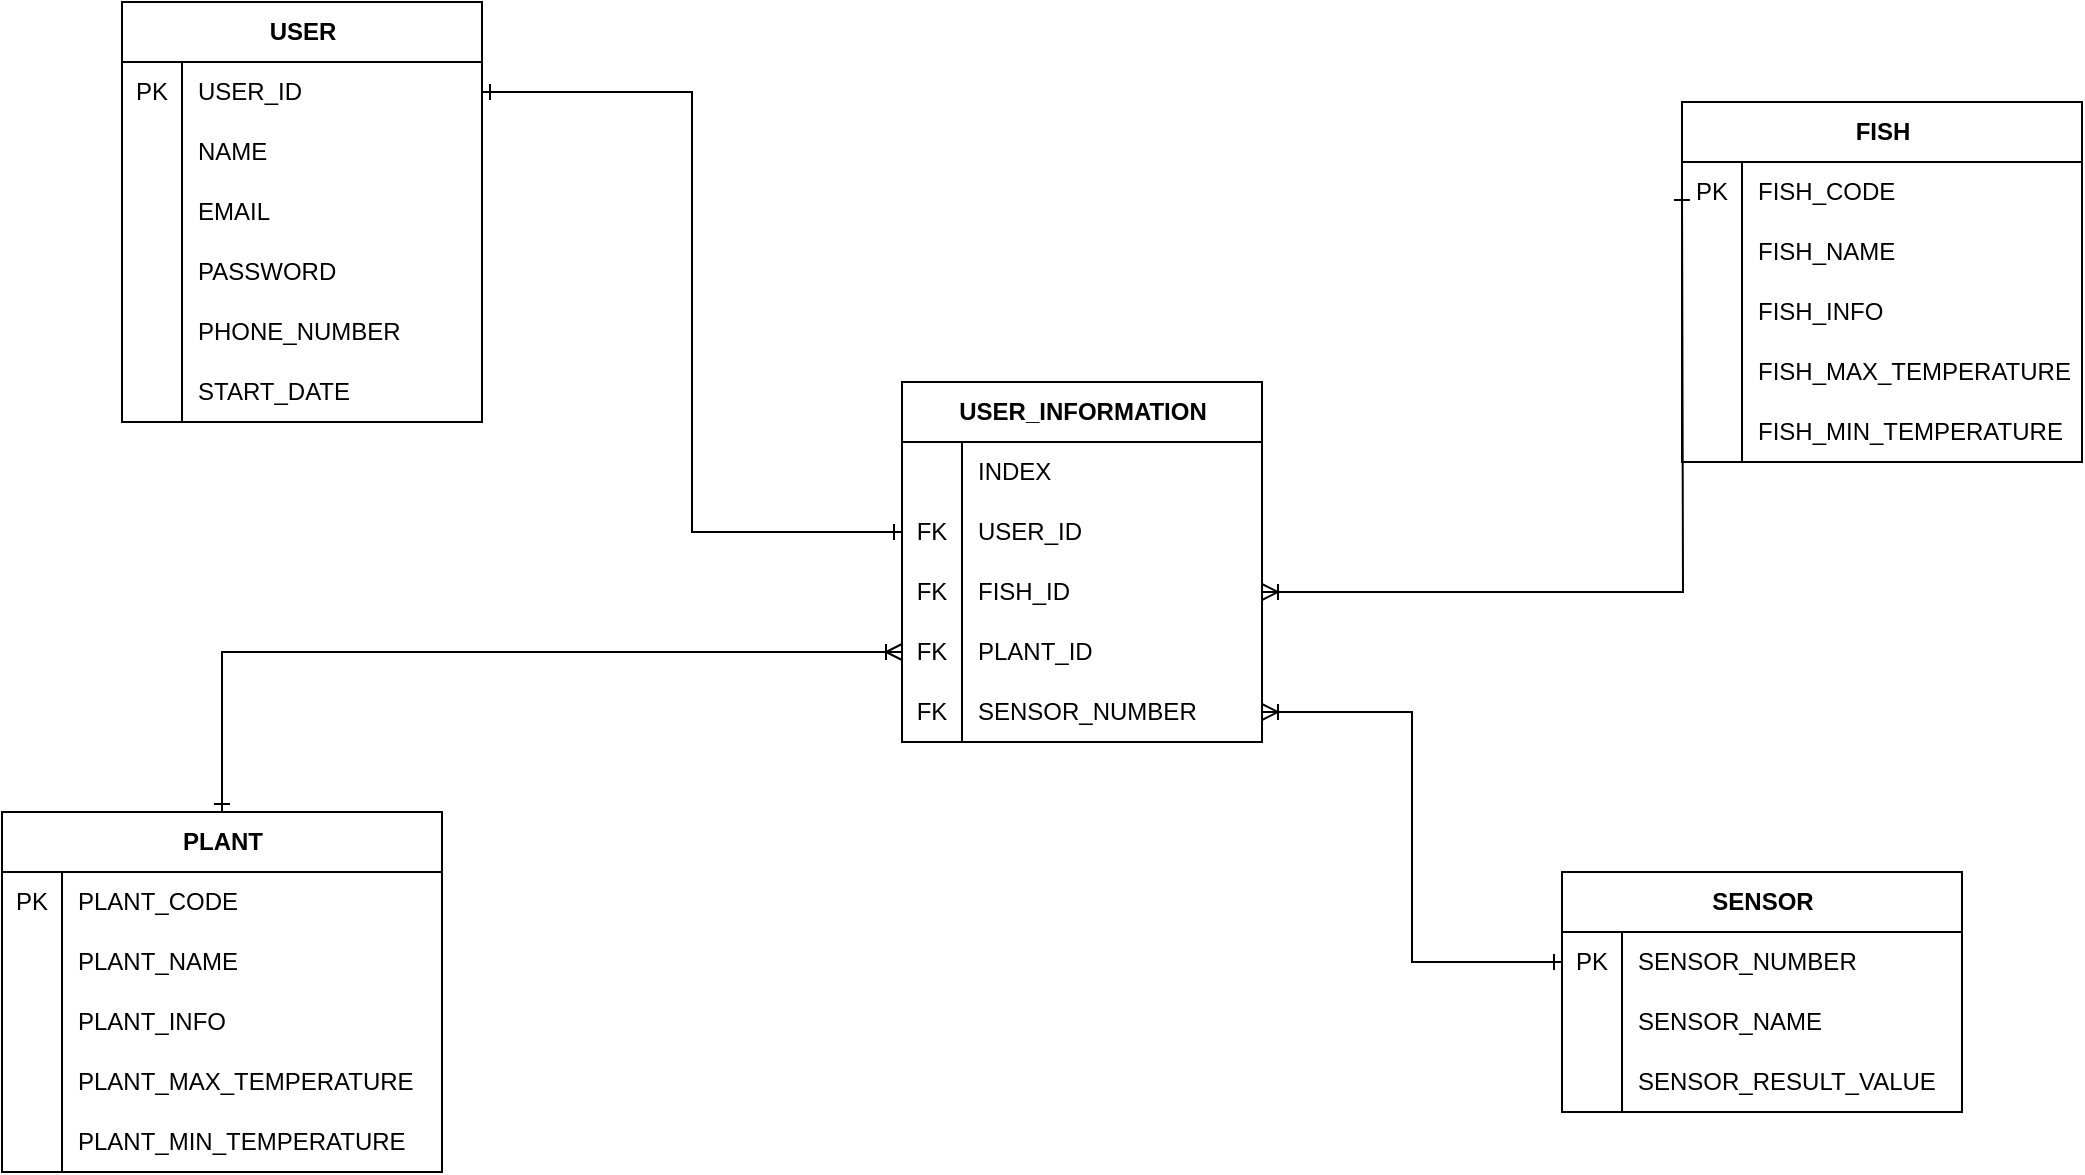 <mxfile version="21.6.6" type="github">
  <diagram name="페이지-1" id="9zwk9lLUABTVpLlraMho">
    <mxGraphModel dx="2206" dy="788" grid="1" gridSize="10" guides="1" tooltips="1" connect="1" arrows="1" fold="1" page="1" pageScale="1" pageWidth="827" pageHeight="1169" math="0" shadow="0">
      <root>
        <mxCell id="0" />
        <mxCell id="1" parent="0" />
        <mxCell id="_x3-6fZufxSY2HoPdJOf-92" value="USER" style="shape=table;startSize=30;container=1;collapsible=1;childLayout=tableLayout;fixedRows=1;rowLines=0;fontStyle=1;align=center;resizeLast=1;html=1;" vertex="1" parent="1">
          <mxGeometry x="-540" y="90" width="180" height="210" as="geometry" />
        </mxCell>
        <mxCell id="_x3-6fZufxSY2HoPdJOf-96" value="" style="shape=tableRow;horizontal=0;startSize=0;swimlaneHead=0;swimlaneBody=0;fillColor=none;collapsible=0;dropTarget=0;points=[[0,0.5],[1,0.5]];portConstraint=eastwest;top=0;left=0;right=0;bottom=0;" vertex="1" parent="_x3-6fZufxSY2HoPdJOf-92">
          <mxGeometry y="30" width="180" height="30" as="geometry" />
        </mxCell>
        <mxCell id="_x3-6fZufxSY2HoPdJOf-97" value="PK" style="shape=partialRectangle;connectable=0;fillColor=none;top=0;left=0;bottom=0;right=0;editable=1;overflow=hidden;whiteSpace=wrap;html=1;" vertex="1" parent="_x3-6fZufxSY2HoPdJOf-96">
          <mxGeometry width="30" height="30" as="geometry">
            <mxRectangle width="30" height="30" as="alternateBounds" />
          </mxGeometry>
        </mxCell>
        <mxCell id="_x3-6fZufxSY2HoPdJOf-98" value="USER_ID" style="shape=partialRectangle;connectable=0;fillColor=none;top=0;left=0;bottom=0;right=0;align=left;spacingLeft=6;overflow=hidden;whiteSpace=wrap;html=1;" vertex="1" parent="_x3-6fZufxSY2HoPdJOf-96">
          <mxGeometry x="30" width="150" height="30" as="geometry">
            <mxRectangle width="150" height="30" as="alternateBounds" />
          </mxGeometry>
        </mxCell>
        <mxCell id="_x3-6fZufxSY2HoPdJOf-244" value="" style="shape=tableRow;horizontal=0;startSize=0;swimlaneHead=0;swimlaneBody=0;fillColor=none;collapsible=0;dropTarget=0;points=[[0,0.5],[1,0.5]];portConstraint=eastwest;top=0;left=0;right=0;bottom=0;" vertex="1" parent="_x3-6fZufxSY2HoPdJOf-92">
          <mxGeometry y="60" width="180" height="30" as="geometry" />
        </mxCell>
        <mxCell id="_x3-6fZufxSY2HoPdJOf-245" value="" style="shape=partialRectangle;connectable=0;fillColor=none;top=0;left=0;bottom=0;right=0;editable=1;overflow=hidden;whiteSpace=wrap;html=1;" vertex="1" parent="_x3-6fZufxSY2HoPdJOf-244">
          <mxGeometry width="30" height="30" as="geometry">
            <mxRectangle width="30" height="30" as="alternateBounds" />
          </mxGeometry>
        </mxCell>
        <mxCell id="_x3-6fZufxSY2HoPdJOf-246" value="NAME" style="shape=partialRectangle;connectable=0;fillColor=none;top=0;left=0;bottom=0;right=0;align=left;spacingLeft=6;overflow=hidden;whiteSpace=wrap;html=1;" vertex="1" parent="_x3-6fZufxSY2HoPdJOf-244">
          <mxGeometry x="30" width="150" height="30" as="geometry">
            <mxRectangle width="150" height="30" as="alternateBounds" />
          </mxGeometry>
        </mxCell>
        <mxCell id="_x3-6fZufxSY2HoPdJOf-102" value="" style="shape=tableRow;horizontal=0;startSize=0;swimlaneHead=0;swimlaneBody=0;fillColor=none;collapsible=0;dropTarget=0;points=[[0,0.5],[1,0.5]];portConstraint=eastwest;top=0;left=0;right=0;bottom=0;" vertex="1" parent="_x3-6fZufxSY2HoPdJOf-92">
          <mxGeometry y="90" width="180" height="30" as="geometry" />
        </mxCell>
        <mxCell id="_x3-6fZufxSY2HoPdJOf-103" value="" style="shape=partialRectangle;connectable=0;fillColor=none;top=0;left=0;bottom=0;right=0;editable=1;overflow=hidden;whiteSpace=wrap;html=1;" vertex="1" parent="_x3-6fZufxSY2HoPdJOf-102">
          <mxGeometry width="30" height="30" as="geometry">
            <mxRectangle width="30" height="30" as="alternateBounds" />
          </mxGeometry>
        </mxCell>
        <mxCell id="_x3-6fZufxSY2HoPdJOf-104" value="EMAIL" style="shape=partialRectangle;connectable=0;fillColor=none;top=0;left=0;bottom=0;right=0;align=left;spacingLeft=6;overflow=hidden;whiteSpace=wrap;html=1;" vertex="1" parent="_x3-6fZufxSY2HoPdJOf-102">
          <mxGeometry x="30" width="150" height="30" as="geometry">
            <mxRectangle width="150" height="30" as="alternateBounds" />
          </mxGeometry>
        </mxCell>
        <mxCell id="_x3-6fZufxSY2HoPdJOf-99" value="" style="shape=tableRow;horizontal=0;startSize=0;swimlaneHead=0;swimlaneBody=0;fillColor=none;collapsible=0;dropTarget=0;points=[[0,0.5],[1,0.5]];portConstraint=eastwest;top=0;left=0;right=0;bottom=0;" vertex="1" parent="_x3-6fZufxSY2HoPdJOf-92">
          <mxGeometry y="120" width="180" height="30" as="geometry" />
        </mxCell>
        <mxCell id="_x3-6fZufxSY2HoPdJOf-100" value="" style="shape=partialRectangle;connectable=0;fillColor=none;top=0;left=0;bottom=0;right=0;editable=1;overflow=hidden;whiteSpace=wrap;html=1;" vertex="1" parent="_x3-6fZufxSY2HoPdJOf-99">
          <mxGeometry width="30" height="30" as="geometry">
            <mxRectangle width="30" height="30" as="alternateBounds" />
          </mxGeometry>
        </mxCell>
        <mxCell id="_x3-6fZufxSY2HoPdJOf-101" value="PASSWORD" style="shape=partialRectangle;connectable=0;fillColor=none;top=0;left=0;bottom=0;right=0;align=left;spacingLeft=6;overflow=hidden;whiteSpace=wrap;html=1;" vertex="1" parent="_x3-6fZufxSY2HoPdJOf-99">
          <mxGeometry x="30" width="150" height="30" as="geometry">
            <mxRectangle width="150" height="30" as="alternateBounds" />
          </mxGeometry>
        </mxCell>
        <mxCell id="_x3-6fZufxSY2HoPdJOf-105" value="" style="shape=tableRow;horizontal=0;startSize=0;swimlaneHead=0;swimlaneBody=0;fillColor=none;collapsible=0;dropTarget=0;points=[[0,0.5],[1,0.5]];portConstraint=eastwest;top=0;left=0;right=0;bottom=0;" vertex="1" parent="_x3-6fZufxSY2HoPdJOf-92">
          <mxGeometry y="150" width="180" height="30" as="geometry" />
        </mxCell>
        <mxCell id="_x3-6fZufxSY2HoPdJOf-106" value="" style="shape=partialRectangle;connectable=0;fillColor=none;top=0;left=0;bottom=0;right=0;editable=1;overflow=hidden;whiteSpace=wrap;html=1;" vertex="1" parent="_x3-6fZufxSY2HoPdJOf-105">
          <mxGeometry width="30" height="30" as="geometry">
            <mxRectangle width="30" height="30" as="alternateBounds" />
          </mxGeometry>
        </mxCell>
        <mxCell id="_x3-6fZufxSY2HoPdJOf-107" value="PHONE_NUMBER" style="shape=partialRectangle;connectable=0;fillColor=none;top=0;left=0;bottom=0;right=0;align=left;spacingLeft=6;overflow=hidden;whiteSpace=wrap;html=1;" vertex="1" parent="_x3-6fZufxSY2HoPdJOf-105">
          <mxGeometry x="30" width="150" height="30" as="geometry">
            <mxRectangle width="150" height="30" as="alternateBounds" />
          </mxGeometry>
        </mxCell>
        <mxCell id="_x3-6fZufxSY2HoPdJOf-350" value="" style="shape=tableRow;horizontal=0;startSize=0;swimlaneHead=0;swimlaneBody=0;fillColor=none;collapsible=0;dropTarget=0;points=[[0,0.5],[1,0.5]];portConstraint=eastwest;top=0;left=0;right=0;bottom=0;" vertex="1" parent="_x3-6fZufxSY2HoPdJOf-92">
          <mxGeometry y="180" width="180" height="30" as="geometry" />
        </mxCell>
        <mxCell id="_x3-6fZufxSY2HoPdJOf-351" value="" style="shape=partialRectangle;connectable=0;fillColor=none;top=0;left=0;bottom=0;right=0;editable=1;overflow=hidden;whiteSpace=wrap;html=1;" vertex="1" parent="_x3-6fZufxSY2HoPdJOf-350">
          <mxGeometry width="30" height="30" as="geometry">
            <mxRectangle width="30" height="30" as="alternateBounds" />
          </mxGeometry>
        </mxCell>
        <mxCell id="_x3-6fZufxSY2HoPdJOf-352" value="START_DATE" style="shape=partialRectangle;connectable=0;fillColor=none;top=0;left=0;bottom=0;right=0;align=left;spacingLeft=6;overflow=hidden;whiteSpace=wrap;html=1;" vertex="1" parent="_x3-6fZufxSY2HoPdJOf-350">
          <mxGeometry x="30" width="150" height="30" as="geometry">
            <mxRectangle width="150" height="30" as="alternateBounds" />
          </mxGeometry>
        </mxCell>
        <mxCell id="_x3-6fZufxSY2HoPdJOf-108" value="PLANT" style="shape=table;startSize=30;container=1;collapsible=1;childLayout=tableLayout;fixedRows=1;rowLines=0;fontStyle=1;align=center;resizeLast=1;html=1;strokeColor=default;verticalAlign=middle;strokeWidth=1;swimlaneLine=1;rounded=0;" vertex="1" parent="1">
          <mxGeometry x="-600" y="495" width="220" height="180" as="geometry">
            <mxRectangle x="-440" y="410" width="80" height="30" as="alternateBounds" />
          </mxGeometry>
        </mxCell>
        <mxCell id="_x3-6fZufxSY2HoPdJOf-241" value="" style="shape=tableRow;horizontal=0;startSize=0;swimlaneHead=0;swimlaneBody=0;fillColor=none;collapsible=0;dropTarget=0;points=[[0,0.5],[1,0.5]];portConstraint=eastwest;top=0;left=0;right=0;bottom=0;strokeColor=default;" vertex="1" parent="_x3-6fZufxSY2HoPdJOf-108">
          <mxGeometry y="30" width="220" height="30" as="geometry" />
        </mxCell>
        <mxCell id="_x3-6fZufxSY2HoPdJOf-242" value="PK" style="shape=partialRectangle;connectable=0;fillColor=none;top=0;left=0;bottom=0;right=0;editable=1;overflow=hidden;whiteSpace=wrap;html=1;" vertex="1" parent="_x3-6fZufxSY2HoPdJOf-241">
          <mxGeometry width="30" height="30" as="geometry">
            <mxRectangle width="30" height="30" as="alternateBounds" />
          </mxGeometry>
        </mxCell>
        <mxCell id="_x3-6fZufxSY2HoPdJOf-243" value="PLANT_CODE" style="shape=partialRectangle;connectable=0;fillColor=none;top=0;left=0;bottom=0;right=0;align=left;spacingLeft=6;overflow=hidden;whiteSpace=wrap;html=1;" vertex="1" parent="_x3-6fZufxSY2HoPdJOf-241">
          <mxGeometry x="30" width="190" height="30" as="geometry">
            <mxRectangle width="190" height="30" as="alternateBounds" />
          </mxGeometry>
        </mxCell>
        <mxCell id="_x3-6fZufxSY2HoPdJOf-353" value="" style="shape=tableRow;horizontal=0;startSize=0;swimlaneHead=0;swimlaneBody=0;fillColor=none;collapsible=0;dropTarget=0;points=[[0,0.5],[1,0.5]];portConstraint=eastwest;top=0;left=0;right=0;bottom=0;strokeColor=default;" vertex="1" parent="_x3-6fZufxSY2HoPdJOf-108">
          <mxGeometry y="60" width="220" height="30" as="geometry" />
        </mxCell>
        <mxCell id="_x3-6fZufxSY2HoPdJOf-354" value="" style="shape=partialRectangle;connectable=0;fillColor=none;top=0;left=0;bottom=0;right=0;editable=1;overflow=hidden;whiteSpace=wrap;html=1;" vertex="1" parent="_x3-6fZufxSY2HoPdJOf-353">
          <mxGeometry width="30" height="30" as="geometry">
            <mxRectangle width="30" height="30" as="alternateBounds" />
          </mxGeometry>
        </mxCell>
        <mxCell id="_x3-6fZufxSY2HoPdJOf-355" value="PLANT_NAME" style="shape=partialRectangle;connectable=0;fillColor=none;top=0;left=0;bottom=0;right=0;align=left;spacingLeft=6;overflow=hidden;whiteSpace=wrap;html=1;" vertex="1" parent="_x3-6fZufxSY2HoPdJOf-353">
          <mxGeometry x="30" width="190" height="30" as="geometry">
            <mxRectangle width="190" height="30" as="alternateBounds" />
          </mxGeometry>
        </mxCell>
        <mxCell id="_x3-6fZufxSY2HoPdJOf-115" value="" style="shape=tableRow;horizontal=0;startSize=0;swimlaneHead=0;swimlaneBody=0;fillColor=none;collapsible=0;dropTarget=0;points=[[0,0.5],[1,0.5]];portConstraint=eastwest;top=0;left=0;right=0;bottom=0;" vertex="1" parent="_x3-6fZufxSY2HoPdJOf-108">
          <mxGeometry y="90" width="220" height="30" as="geometry" />
        </mxCell>
        <mxCell id="_x3-6fZufxSY2HoPdJOf-116" value="" style="shape=partialRectangle;connectable=0;fillColor=none;top=0;left=0;bottom=0;right=0;editable=1;overflow=hidden;whiteSpace=wrap;html=1;" vertex="1" parent="_x3-6fZufxSY2HoPdJOf-115">
          <mxGeometry width="30" height="30" as="geometry">
            <mxRectangle width="30" height="30" as="alternateBounds" />
          </mxGeometry>
        </mxCell>
        <mxCell id="_x3-6fZufxSY2HoPdJOf-117" value="PLANT_INFO" style="shape=partialRectangle;connectable=0;fillColor=none;top=0;left=0;bottom=0;right=0;align=left;spacingLeft=6;overflow=hidden;whiteSpace=wrap;html=1;" vertex="1" parent="_x3-6fZufxSY2HoPdJOf-115">
          <mxGeometry x="30" width="190" height="30" as="geometry">
            <mxRectangle width="190" height="30" as="alternateBounds" />
          </mxGeometry>
        </mxCell>
        <mxCell id="_x3-6fZufxSY2HoPdJOf-118" value="" style="shape=tableRow;horizontal=0;startSize=0;swimlaneHead=0;swimlaneBody=0;fillColor=none;collapsible=0;dropTarget=0;points=[[0,0.5],[1,0.5]];portConstraint=eastwest;top=0;left=0;right=0;bottom=0;" vertex="1" parent="_x3-6fZufxSY2HoPdJOf-108">
          <mxGeometry y="120" width="220" height="30" as="geometry" />
        </mxCell>
        <mxCell id="_x3-6fZufxSY2HoPdJOf-119" value="" style="shape=partialRectangle;connectable=0;fillColor=none;top=0;left=0;bottom=0;right=0;editable=1;overflow=hidden;whiteSpace=wrap;html=1;" vertex="1" parent="_x3-6fZufxSY2HoPdJOf-118">
          <mxGeometry width="30" height="30" as="geometry">
            <mxRectangle width="30" height="30" as="alternateBounds" />
          </mxGeometry>
        </mxCell>
        <mxCell id="_x3-6fZufxSY2HoPdJOf-120" value="PLANT_MAX_TEMPERATURE" style="shape=partialRectangle;connectable=0;fillColor=none;top=0;left=0;bottom=0;right=0;align=left;spacingLeft=6;overflow=hidden;whiteSpace=wrap;html=1;" vertex="1" parent="_x3-6fZufxSY2HoPdJOf-118">
          <mxGeometry x="30" width="190" height="30" as="geometry">
            <mxRectangle width="190" height="30" as="alternateBounds" />
          </mxGeometry>
        </mxCell>
        <mxCell id="_x3-6fZufxSY2HoPdJOf-121" value="" style="shape=tableRow;horizontal=0;startSize=0;swimlaneHead=0;swimlaneBody=0;fillColor=none;collapsible=0;dropTarget=0;points=[[0,0.5],[1,0.5]];portConstraint=eastwest;top=0;left=0;right=0;bottom=0;" vertex="1" parent="_x3-6fZufxSY2HoPdJOf-108">
          <mxGeometry y="150" width="220" height="30" as="geometry" />
        </mxCell>
        <mxCell id="_x3-6fZufxSY2HoPdJOf-122" value="" style="shape=partialRectangle;connectable=0;fillColor=none;top=0;left=0;bottom=0;right=0;editable=1;overflow=hidden;whiteSpace=wrap;html=1;" vertex="1" parent="_x3-6fZufxSY2HoPdJOf-121">
          <mxGeometry width="30" height="30" as="geometry">
            <mxRectangle width="30" height="30" as="alternateBounds" />
          </mxGeometry>
        </mxCell>
        <mxCell id="_x3-6fZufxSY2HoPdJOf-123" value="PLANT_MIN_TEMPERATURE" style="shape=partialRectangle;connectable=0;fillColor=none;top=0;left=0;bottom=0;right=0;align=left;spacingLeft=6;overflow=hidden;whiteSpace=wrap;html=1;" vertex="1" parent="_x3-6fZufxSY2HoPdJOf-121">
          <mxGeometry x="30" width="190" height="30" as="geometry">
            <mxRectangle width="190" height="30" as="alternateBounds" />
          </mxGeometry>
        </mxCell>
        <mxCell id="_x3-6fZufxSY2HoPdJOf-160" value="FISH" style="shape=table;startSize=30;container=1;collapsible=1;childLayout=tableLayout;fixedRows=1;rowLines=0;fontStyle=1;align=center;resizeLast=1;html=1;strokeColor=default;verticalAlign=middle;strokeWidth=1;swimlaneLine=1;rounded=0;" vertex="1" parent="1">
          <mxGeometry x="240" y="140" width="200" height="180" as="geometry">
            <mxRectangle x="-440" y="410" width="80" height="30" as="alternateBounds" />
          </mxGeometry>
        </mxCell>
        <mxCell id="_x3-6fZufxSY2HoPdJOf-247" value="" style="shape=tableRow;horizontal=0;startSize=0;swimlaneHead=0;swimlaneBody=0;fillColor=none;collapsible=0;dropTarget=0;points=[[0,0.5],[1,0.5]];portConstraint=eastwest;top=0;left=0;right=0;bottom=0;strokeColor=default;" vertex="1" parent="_x3-6fZufxSY2HoPdJOf-160">
          <mxGeometry y="30" width="200" height="30" as="geometry" />
        </mxCell>
        <mxCell id="_x3-6fZufxSY2HoPdJOf-248" value="PK" style="shape=partialRectangle;connectable=0;fillColor=none;top=0;left=0;bottom=0;right=0;editable=1;overflow=hidden;whiteSpace=wrap;html=1;" vertex="1" parent="_x3-6fZufxSY2HoPdJOf-247">
          <mxGeometry width="30" height="30" as="geometry">
            <mxRectangle width="30" height="30" as="alternateBounds" />
          </mxGeometry>
        </mxCell>
        <mxCell id="_x3-6fZufxSY2HoPdJOf-249" value="FISH_CODE" style="shape=partialRectangle;connectable=0;fillColor=none;top=0;left=0;bottom=0;right=0;align=left;spacingLeft=6;overflow=hidden;whiteSpace=wrap;html=1;" vertex="1" parent="_x3-6fZufxSY2HoPdJOf-247">
          <mxGeometry x="30" width="170" height="30" as="geometry">
            <mxRectangle width="170" height="30" as="alternateBounds" />
          </mxGeometry>
        </mxCell>
        <mxCell id="_x3-6fZufxSY2HoPdJOf-356" value="" style="shape=tableRow;horizontal=0;startSize=0;swimlaneHead=0;swimlaneBody=0;fillColor=none;collapsible=0;dropTarget=0;points=[[0,0.5],[1,0.5]];portConstraint=eastwest;top=0;left=0;right=0;bottom=0;strokeColor=default;" vertex="1" parent="_x3-6fZufxSY2HoPdJOf-160">
          <mxGeometry y="60" width="200" height="30" as="geometry" />
        </mxCell>
        <mxCell id="_x3-6fZufxSY2HoPdJOf-357" value="" style="shape=partialRectangle;connectable=0;fillColor=none;top=0;left=0;bottom=0;right=0;editable=1;overflow=hidden;whiteSpace=wrap;html=1;" vertex="1" parent="_x3-6fZufxSY2HoPdJOf-356">
          <mxGeometry width="30" height="30" as="geometry">
            <mxRectangle width="30" height="30" as="alternateBounds" />
          </mxGeometry>
        </mxCell>
        <mxCell id="_x3-6fZufxSY2HoPdJOf-358" value="FISH_NAME" style="shape=partialRectangle;connectable=0;fillColor=none;top=0;left=0;bottom=0;right=0;align=left;spacingLeft=6;overflow=hidden;whiteSpace=wrap;html=1;" vertex="1" parent="_x3-6fZufxSY2HoPdJOf-356">
          <mxGeometry x="30" width="170" height="30" as="geometry">
            <mxRectangle width="170" height="30" as="alternateBounds" />
          </mxGeometry>
        </mxCell>
        <mxCell id="_x3-6fZufxSY2HoPdJOf-167" value="" style="shape=tableRow;horizontal=0;startSize=0;swimlaneHead=0;swimlaneBody=0;fillColor=none;collapsible=0;dropTarget=0;points=[[0,0.5],[1,0.5]];portConstraint=eastwest;top=0;left=0;right=0;bottom=0;" vertex="1" parent="_x3-6fZufxSY2HoPdJOf-160">
          <mxGeometry y="90" width="200" height="30" as="geometry" />
        </mxCell>
        <mxCell id="_x3-6fZufxSY2HoPdJOf-168" value="" style="shape=partialRectangle;connectable=0;fillColor=none;top=0;left=0;bottom=0;right=0;editable=1;overflow=hidden;whiteSpace=wrap;html=1;" vertex="1" parent="_x3-6fZufxSY2HoPdJOf-167">
          <mxGeometry width="30" height="30" as="geometry">
            <mxRectangle width="30" height="30" as="alternateBounds" />
          </mxGeometry>
        </mxCell>
        <mxCell id="_x3-6fZufxSY2HoPdJOf-169" value="FISH_INFO" style="shape=partialRectangle;connectable=0;fillColor=none;top=0;left=0;bottom=0;right=0;align=left;spacingLeft=6;overflow=hidden;whiteSpace=wrap;html=1;" vertex="1" parent="_x3-6fZufxSY2HoPdJOf-167">
          <mxGeometry x="30" width="170" height="30" as="geometry">
            <mxRectangle width="170" height="30" as="alternateBounds" />
          </mxGeometry>
        </mxCell>
        <mxCell id="_x3-6fZufxSY2HoPdJOf-170" value="" style="shape=tableRow;horizontal=0;startSize=0;swimlaneHead=0;swimlaneBody=0;fillColor=none;collapsible=0;dropTarget=0;points=[[0,0.5],[1,0.5]];portConstraint=eastwest;top=0;left=0;right=0;bottom=0;" vertex="1" parent="_x3-6fZufxSY2HoPdJOf-160">
          <mxGeometry y="120" width="200" height="30" as="geometry" />
        </mxCell>
        <mxCell id="_x3-6fZufxSY2HoPdJOf-171" value="" style="shape=partialRectangle;connectable=0;fillColor=none;top=0;left=0;bottom=0;right=0;editable=1;overflow=hidden;whiteSpace=wrap;html=1;" vertex="1" parent="_x3-6fZufxSY2HoPdJOf-170">
          <mxGeometry width="30" height="30" as="geometry">
            <mxRectangle width="30" height="30" as="alternateBounds" />
          </mxGeometry>
        </mxCell>
        <mxCell id="_x3-6fZufxSY2HoPdJOf-172" value="FISH_MAX_TEMPERATURE" style="shape=partialRectangle;connectable=0;fillColor=none;top=0;left=0;bottom=0;right=0;align=left;spacingLeft=6;overflow=hidden;whiteSpace=wrap;html=1;" vertex="1" parent="_x3-6fZufxSY2HoPdJOf-170">
          <mxGeometry x="30" width="170" height="30" as="geometry">
            <mxRectangle width="170" height="30" as="alternateBounds" />
          </mxGeometry>
        </mxCell>
        <mxCell id="_x3-6fZufxSY2HoPdJOf-173" value="" style="shape=tableRow;horizontal=0;startSize=0;swimlaneHead=0;swimlaneBody=0;fillColor=none;collapsible=0;dropTarget=0;points=[[0,0.5],[1,0.5]];portConstraint=eastwest;top=0;left=0;right=0;bottom=0;" vertex="1" parent="_x3-6fZufxSY2HoPdJOf-160">
          <mxGeometry y="150" width="200" height="30" as="geometry" />
        </mxCell>
        <mxCell id="_x3-6fZufxSY2HoPdJOf-174" value="" style="shape=partialRectangle;connectable=0;fillColor=none;top=0;left=0;bottom=0;right=0;editable=1;overflow=hidden;whiteSpace=wrap;html=1;" vertex="1" parent="_x3-6fZufxSY2HoPdJOf-173">
          <mxGeometry width="30" height="30" as="geometry">
            <mxRectangle width="30" height="30" as="alternateBounds" />
          </mxGeometry>
        </mxCell>
        <mxCell id="_x3-6fZufxSY2HoPdJOf-175" value="FISH_MIN_TEMPERATURE" style="shape=partialRectangle;connectable=0;fillColor=none;top=0;left=0;bottom=0;right=0;align=left;spacingLeft=6;overflow=hidden;whiteSpace=wrap;html=1;" vertex="1" parent="_x3-6fZufxSY2HoPdJOf-173">
          <mxGeometry x="30" width="170" height="30" as="geometry">
            <mxRectangle width="170" height="30" as="alternateBounds" />
          </mxGeometry>
        </mxCell>
        <mxCell id="_x3-6fZufxSY2HoPdJOf-200" value="SENSOR" style="shape=table;startSize=30;container=1;collapsible=1;childLayout=tableLayout;fixedRows=1;rowLines=0;fontStyle=1;align=center;resizeLast=1;html=1;strokeColor=default;verticalAlign=middle;strokeWidth=1;swimlaneLine=1;rounded=0;" vertex="1" parent="1">
          <mxGeometry x="180" y="525" width="200" height="120" as="geometry">
            <mxRectangle x="-440" y="410" width="80" height="30" as="alternateBounds" />
          </mxGeometry>
        </mxCell>
        <mxCell id="_x3-6fZufxSY2HoPdJOf-204" value="" style="shape=tableRow;horizontal=0;startSize=0;swimlaneHead=0;swimlaneBody=0;fillColor=none;collapsible=0;dropTarget=0;points=[[0,0.5],[1,0.5]];portConstraint=eastwest;top=0;left=0;right=0;bottom=0;strokeColor=default;" vertex="1" parent="_x3-6fZufxSY2HoPdJOf-200">
          <mxGeometry y="30" width="200" height="30" as="geometry" />
        </mxCell>
        <mxCell id="_x3-6fZufxSY2HoPdJOf-205" value="PK" style="shape=partialRectangle;connectable=0;fillColor=none;top=0;left=0;bottom=0;right=0;editable=1;overflow=hidden;whiteSpace=wrap;html=1;" vertex="1" parent="_x3-6fZufxSY2HoPdJOf-204">
          <mxGeometry width="30" height="30" as="geometry">
            <mxRectangle width="30" height="30" as="alternateBounds" />
          </mxGeometry>
        </mxCell>
        <mxCell id="_x3-6fZufxSY2HoPdJOf-206" value="SENSOR_NUMBER" style="shape=partialRectangle;connectable=0;fillColor=none;top=0;left=0;bottom=0;right=0;align=left;spacingLeft=6;overflow=hidden;whiteSpace=wrap;html=1;" vertex="1" parent="_x3-6fZufxSY2HoPdJOf-204">
          <mxGeometry x="30" width="170" height="30" as="geometry">
            <mxRectangle width="170" height="30" as="alternateBounds" />
          </mxGeometry>
        </mxCell>
        <mxCell id="_x3-6fZufxSY2HoPdJOf-238" value="" style="shape=tableRow;horizontal=0;startSize=0;swimlaneHead=0;swimlaneBody=0;fillColor=none;collapsible=0;dropTarget=0;points=[[0,0.5],[1,0.5]];portConstraint=eastwest;top=0;left=0;right=0;bottom=0;strokeColor=default;" vertex="1" parent="_x3-6fZufxSY2HoPdJOf-200">
          <mxGeometry y="60" width="200" height="30" as="geometry" />
        </mxCell>
        <mxCell id="_x3-6fZufxSY2HoPdJOf-239" value="" style="shape=partialRectangle;connectable=0;fillColor=none;top=0;left=0;bottom=0;right=0;editable=1;overflow=hidden;whiteSpace=wrap;html=1;" vertex="1" parent="_x3-6fZufxSY2HoPdJOf-238">
          <mxGeometry width="30" height="30" as="geometry">
            <mxRectangle width="30" height="30" as="alternateBounds" />
          </mxGeometry>
        </mxCell>
        <mxCell id="_x3-6fZufxSY2HoPdJOf-240" value="SENSOR_NAME" style="shape=partialRectangle;connectable=0;fillColor=none;top=0;left=0;bottom=0;right=0;align=left;spacingLeft=6;overflow=hidden;whiteSpace=wrap;html=1;" vertex="1" parent="_x3-6fZufxSY2HoPdJOf-238">
          <mxGeometry x="30" width="170" height="30" as="geometry">
            <mxRectangle width="170" height="30" as="alternateBounds" />
          </mxGeometry>
        </mxCell>
        <mxCell id="_x3-6fZufxSY2HoPdJOf-207" value="" style="shape=tableRow;horizontal=0;startSize=0;swimlaneHead=0;swimlaneBody=0;fillColor=none;collapsible=0;dropTarget=0;points=[[0,0.5],[1,0.5]];portConstraint=eastwest;top=0;left=0;right=0;bottom=0;" vertex="1" parent="_x3-6fZufxSY2HoPdJOf-200">
          <mxGeometry y="90" width="200" height="30" as="geometry" />
        </mxCell>
        <mxCell id="_x3-6fZufxSY2HoPdJOf-208" value="" style="shape=partialRectangle;connectable=0;fillColor=none;top=0;left=0;bottom=0;right=0;editable=1;overflow=hidden;whiteSpace=wrap;html=1;" vertex="1" parent="_x3-6fZufxSY2HoPdJOf-207">
          <mxGeometry width="30" height="30" as="geometry">
            <mxRectangle width="30" height="30" as="alternateBounds" />
          </mxGeometry>
        </mxCell>
        <mxCell id="_x3-6fZufxSY2HoPdJOf-209" value="SENSOR_RESULT_VALUE" style="shape=partialRectangle;connectable=0;fillColor=none;top=0;left=0;bottom=0;right=0;align=left;spacingLeft=6;overflow=hidden;whiteSpace=wrap;html=1;" vertex="1" parent="_x3-6fZufxSY2HoPdJOf-207">
          <mxGeometry x="30" width="170" height="30" as="geometry">
            <mxRectangle width="170" height="30" as="alternateBounds" />
          </mxGeometry>
        </mxCell>
        <mxCell id="_x3-6fZufxSY2HoPdJOf-303" value="USER_INFORMATION" style="shape=table;startSize=30;container=1;collapsible=1;childLayout=tableLayout;fixedRows=1;rowLines=0;fontStyle=1;align=center;resizeLast=1;html=1;strokeColor=default;verticalAlign=middle;strokeWidth=1;swimlaneLine=1;rounded=0;" vertex="1" parent="1">
          <mxGeometry x="-150" y="280" width="180" height="180" as="geometry">
            <mxRectangle x="-440" y="410" width="80" height="30" as="alternateBounds" />
          </mxGeometry>
        </mxCell>
        <mxCell id="_x3-6fZufxSY2HoPdJOf-304" value="" style="shape=tableRow;horizontal=0;startSize=0;swimlaneHead=0;swimlaneBody=0;fillColor=none;collapsible=0;dropTarget=0;points=[[0,0.5],[1,0.5]];portConstraint=eastwest;top=0;left=0;right=0;bottom=0;strokeColor=default;" vertex="1" parent="_x3-6fZufxSY2HoPdJOf-303">
          <mxGeometry y="30" width="180" height="30" as="geometry" />
        </mxCell>
        <mxCell id="_x3-6fZufxSY2HoPdJOf-305" value="" style="shape=partialRectangle;connectable=0;fillColor=none;top=0;left=0;bottom=0;right=0;editable=1;overflow=hidden;whiteSpace=wrap;html=1;" vertex="1" parent="_x3-6fZufxSY2HoPdJOf-304">
          <mxGeometry width="30" height="30" as="geometry">
            <mxRectangle width="30" height="30" as="alternateBounds" />
          </mxGeometry>
        </mxCell>
        <mxCell id="_x3-6fZufxSY2HoPdJOf-306" value="INDEX" style="shape=partialRectangle;connectable=0;fillColor=none;top=0;left=0;bottom=0;right=0;align=left;spacingLeft=6;overflow=hidden;whiteSpace=wrap;html=1;" vertex="1" parent="_x3-6fZufxSY2HoPdJOf-304">
          <mxGeometry x="30" width="150" height="30" as="geometry">
            <mxRectangle width="150" height="30" as="alternateBounds" />
          </mxGeometry>
        </mxCell>
        <mxCell id="_x3-6fZufxSY2HoPdJOf-322" value="" style="shape=tableRow;horizontal=0;startSize=0;swimlaneHead=0;swimlaneBody=0;fillColor=none;collapsible=0;dropTarget=0;points=[[0,0.5],[1,0.5]];portConstraint=eastwest;top=0;left=0;right=0;bottom=0;strokeColor=default;" vertex="1" parent="_x3-6fZufxSY2HoPdJOf-303">
          <mxGeometry y="60" width="180" height="30" as="geometry" />
        </mxCell>
        <mxCell id="_x3-6fZufxSY2HoPdJOf-323" value="FK" style="shape=partialRectangle;connectable=0;fillColor=none;top=0;left=0;bottom=0;right=0;editable=1;overflow=hidden;whiteSpace=wrap;html=1;" vertex="1" parent="_x3-6fZufxSY2HoPdJOf-322">
          <mxGeometry width="30" height="30" as="geometry">
            <mxRectangle width="30" height="30" as="alternateBounds" />
          </mxGeometry>
        </mxCell>
        <mxCell id="_x3-6fZufxSY2HoPdJOf-324" value="USER_ID" style="shape=partialRectangle;connectable=0;fillColor=none;top=0;left=0;bottom=0;right=0;align=left;spacingLeft=6;overflow=hidden;whiteSpace=wrap;html=1;" vertex="1" parent="_x3-6fZufxSY2HoPdJOf-322">
          <mxGeometry x="30" width="150" height="30" as="geometry">
            <mxRectangle width="150" height="30" as="alternateBounds" />
          </mxGeometry>
        </mxCell>
        <mxCell id="_x3-6fZufxSY2HoPdJOf-307" value="" style="shape=tableRow;horizontal=0;startSize=0;swimlaneHead=0;swimlaneBody=0;fillColor=none;collapsible=0;dropTarget=0;points=[[0,0.5],[1,0.5]];portConstraint=eastwest;top=0;left=0;right=0;bottom=0;strokeColor=default;" vertex="1" parent="_x3-6fZufxSY2HoPdJOf-303">
          <mxGeometry y="90" width="180" height="30" as="geometry" />
        </mxCell>
        <mxCell id="_x3-6fZufxSY2HoPdJOf-308" value="FK" style="shape=partialRectangle;connectable=0;fillColor=none;top=0;left=0;bottom=0;right=0;editable=1;overflow=hidden;whiteSpace=wrap;html=1;" vertex="1" parent="_x3-6fZufxSY2HoPdJOf-307">
          <mxGeometry width="30" height="30" as="geometry">
            <mxRectangle width="30" height="30" as="alternateBounds" />
          </mxGeometry>
        </mxCell>
        <mxCell id="_x3-6fZufxSY2HoPdJOf-309" value="FISH_ID" style="shape=partialRectangle;connectable=0;fillColor=none;top=0;left=0;bottom=0;right=0;align=left;spacingLeft=6;overflow=hidden;whiteSpace=wrap;html=1;" vertex="1" parent="_x3-6fZufxSY2HoPdJOf-307">
          <mxGeometry x="30" width="150" height="30" as="geometry">
            <mxRectangle width="150" height="30" as="alternateBounds" />
          </mxGeometry>
        </mxCell>
        <mxCell id="_x3-6fZufxSY2HoPdJOf-325" value="" style="shape=tableRow;horizontal=0;startSize=0;swimlaneHead=0;swimlaneBody=0;fillColor=none;collapsible=0;dropTarget=0;points=[[0,0.5],[1,0.5]];portConstraint=eastwest;top=0;left=0;right=0;bottom=0;strokeColor=default;" vertex="1" parent="_x3-6fZufxSY2HoPdJOf-303">
          <mxGeometry y="120" width="180" height="30" as="geometry" />
        </mxCell>
        <mxCell id="_x3-6fZufxSY2HoPdJOf-326" value="FK" style="shape=partialRectangle;connectable=0;fillColor=none;top=0;left=0;bottom=0;right=0;editable=1;overflow=hidden;whiteSpace=wrap;html=1;" vertex="1" parent="_x3-6fZufxSY2HoPdJOf-325">
          <mxGeometry width="30" height="30" as="geometry">
            <mxRectangle width="30" height="30" as="alternateBounds" />
          </mxGeometry>
        </mxCell>
        <mxCell id="_x3-6fZufxSY2HoPdJOf-327" value="PLANT_ID" style="shape=partialRectangle;connectable=0;fillColor=none;top=0;left=0;bottom=0;right=0;align=left;spacingLeft=6;overflow=hidden;whiteSpace=wrap;html=1;" vertex="1" parent="_x3-6fZufxSY2HoPdJOf-325">
          <mxGeometry x="30" width="150" height="30" as="geometry">
            <mxRectangle width="150" height="30" as="alternateBounds" />
          </mxGeometry>
        </mxCell>
        <mxCell id="_x3-6fZufxSY2HoPdJOf-310" value="" style="shape=tableRow;horizontal=0;startSize=0;swimlaneHead=0;swimlaneBody=0;fillColor=none;collapsible=0;dropTarget=0;points=[[0,0.5],[1,0.5]];portConstraint=eastwest;top=0;left=0;right=0;bottom=0;" vertex="1" parent="_x3-6fZufxSY2HoPdJOf-303">
          <mxGeometry y="150" width="180" height="30" as="geometry" />
        </mxCell>
        <mxCell id="_x3-6fZufxSY2HoPdJOf-311" value="FK" style="shape=partialRectangle;connectable=0;fillColor=none;top=0;left=0;bottom=0;right=0;editable=1;overflow=hidden;whiteSpace=wrap;html=1;" vertex="1" parent="_x3-6fZufxSY2HoPdJOf-310">
          <mxGeometry width="30" height="30" as="geometry">
            <mxRectangle width="30" height="30" as="alternateBounds" />
          </mxGeometry>
        </mxCell>
        <mxCell id="_x3-6fZufxSY2HoPdJOf-312" value="SENSOR_NUMBER" style="shape=partialRectangle;connectable=0;fillColor=none;top=0;left=0;bottom=0;right=0;align=left;spacingLeft=6;overflow=hidden;whiteSpace=wrap;html=1;" vertex="1" parent="_x3-6fZufxSY2HoPdJOf-310">
          <mxGeometry x="30" width="150" height="30" as="geometry">
            <mxRectangle width="150" height="30" as="alternateBounds" />
          </mxGeometry>
        </mxCell>
        <mxCell id="_x3-6fZufxSY2HoPdJOf-345" style="edgeStyle=orthogonalEdgeStyle;rounded=0;orthogonalLoop=1;jettySize=auto;html=1;exitX=0.5;exitY=0;exitDx=0;exitDy=0;entryX=0;entryY=0.5;entryDx=0;entryDy=0;startArrow=ERone;startFill=0;endArrow=ERoneToMany;endFill=0;" edge="1" parent="1" source="_x3-6fZufxSY2HoPdJOf-108" target="_x3-6fZufxSY2HoPdJOf-325">
          <mxGeometry relative="1" as="geometry">
            <mxPoint x="-440" y="540" as="sourcePoint" />
          </mxGeometry>
        </mxCell>
        <mxCell id="_x3-6fZufxSY2HoPdJOf-347" style="edgeStyle=orthogonalEdgeStyle;rounded=0;orthogonalLoop=1;jettySize=auto;html=1;exitX=1;exitY=0.5;exitDx=0;exitDy=0;entryX=0;entryY=0.5;entryDx=0;entryDy=0;startArrow=ERone;startFill=0;endArrow=ERone;endFill=0;" edge="1" parent="1" source="_x3-6fZufxSY2HoPdJOf-96" target="_x3-6fZufxSY2HoPdJOf-322">
          <mxGeometry relative="1" as="geometry" />
        </mxCell>
        <mxCell id="_x3-6fZufxSY2HoPdJOf-348" style="edgeStyle=orthogonalEdgeStyle;rounded=0;orthogonalLoop=1;jettySize=auto;html=1;exitX=0;exitY=0.5;exitDx=0;exitDy=0;entryX=1;entryY=0.5;entryDx=0;entryDy=0;startArrow=ERone;startFill=0;endArrow=ERoneToMany;endFill=0;" edge="1" parent="1" target="_x3-6fZufxSY2HoPdJOf-307">
          <mxGeometry relative="1" as="geometry">
            <mxPoint x="240" y="185" as="sourcePoint" />
          </mxGeometry>
        </mxCell>
        <mxCell id="_x3-6fZufxSY2HoPdJOf-349" style="edgeStyle=orthogonalEdgeStyle;rounded=0;orthogonalLoop=1;jettySize=auto;html=1;exitX=0;exitY=0.5;exitDx=0;exitDy=0;entryX=1;entryY=0.5;entryDx=0;entryDy=0;startArrow=ERone;startFill=0;endArrow=ERoneToMany;endFill=0;" edge="1" parent="1" source="_x3-6fZufxSY2HoPdJOf-204" target="_x3-6fZufxSY2HoPdJOf-310">
          <mxGeometry relative="1" as="geometry" />
        </mxCell>
      </root>
    </mxGraphModel>
  </diagram>
</mxfile>
